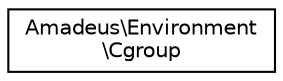 digraph "Graphical Class Hierarchy"
{
  edge [fontname="Helvetica",fontsize="10",labelfontname="Helvetica",labelfontsize="10"];
  node [fontname="Helvetica",fontsize="10",shape=record];
  rankdir="LR";
  Node0 [label="Amadeus\\Environment\l\\Cgroup",height=0.2,width=0.4,color="black", fillcolor="white", style="filled",URL="$classAmadeus_1_1Environment_1_1Cgroup.html"];
}
